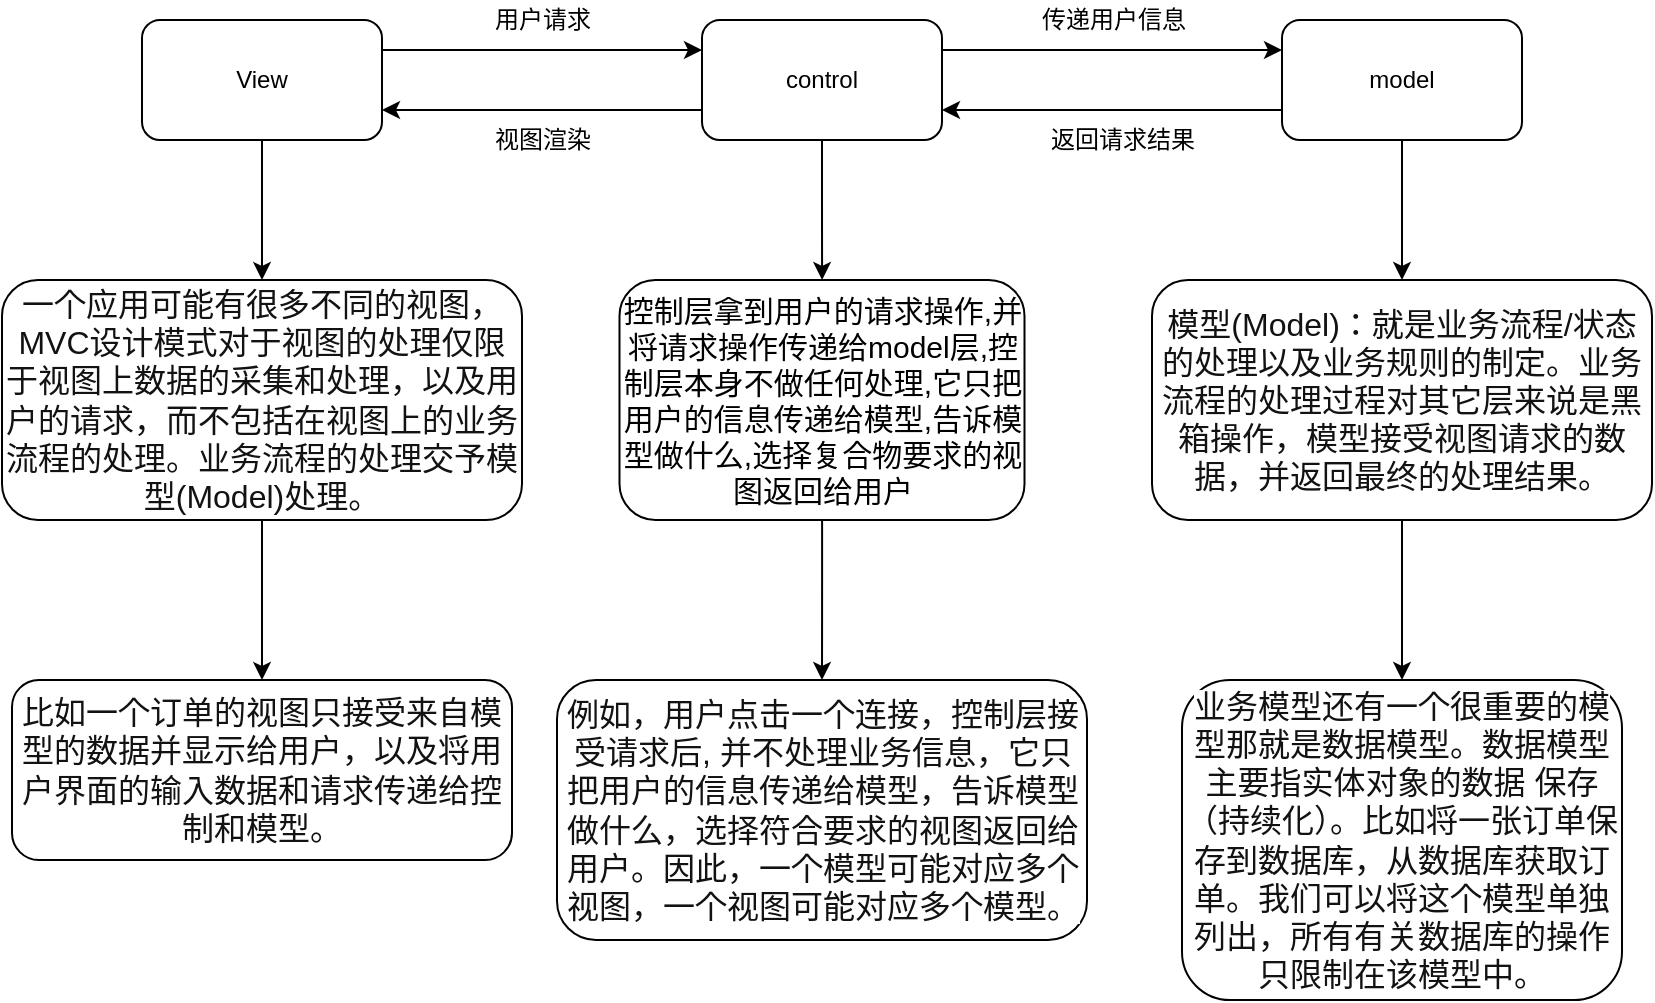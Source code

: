 <mxfile version="13.9.9" type="device"><diagram name="Page-1" id="74e2e168-ea6b-b213-b513-2b3c1d86103e"><mxGraphModel dx="2042" dy="642" grid="1" gridSize="10" guides="1" tooltips="1" connect="1" arrows="1" fold="1" page="1" pageScale="1" pageWidth="1100" pageHeight="850" math="0" shadow="0"><root><mxCell id="0"/><mxCell id="1" parent="0"/><mxCell id="KmznXsrupUH24CAsZmh8-14" value="" style="edgeStyle=orthogonalEdgeStyle;orthogonalLoop=1;jettySize=auto;html=1;" edge="1" parent="1" source="KmznXsrupUH24CAsZmh8-1" target="KmznXsrupUH24CAsZmh8-13"><mxGeometry relative="1" as="geometry"/></mxCell><mxCell id="KmznXsrupUH24CAsZmh8-1" value="View" style="whiteSpace=wrap;html=1;rounded=1;" vertex="1" parent="1"><mxGeometry x="60" y="70" width="120" height="60" as="geometry"/></mxCell><mxCell id="KmznXsrupUH24CAsZmh8-11" value="" style="edgeStyle=orthogonalEdgeStyle;orthogonalLoop=1;jettySize=auto;html=1;" edge="1" parent="1" source="KmznXsrupUH24CAsZmh8-2" target="KmznXsrupUH24CAsZmh8-10"><mxGeometry relative="1" as="geometry"/></mxCell><mxCell id="KmznXsrupUH24CAsZmh8-2" value="control" style="whiteSpace=wrap;html=1;rounded=1;" vertex="1" parent="1"><mxGeometry x="340" y="70" width="120" height="60" as="geometry"/></mxCell><mxCell id="KmznXsrupUH24CAsZmh8-18" value="" style="edgeStyle=orthogonalEdgeStyle;orthogonalLoop=1;jettySize=auto;html=1;" edge="1" parent="1" source="KmznXsrupUH24CAsZmh8-4" target="KmznXsrupUH24CAsZmh8-17"><mxGeometry relative="1" as="geometry"/></mxCell><mxCell id="KmznXsrupUH24CAsZmh8-4" value="model" style="whiteSpace=wrap;html=1;rounded=1;" vertex="1" parent="1"><mxGeometry x="630" y="70" width="120" height="60" as="geometry"/></mxCell><mxCell id="KmznXsrupUH24CAsZmh8-20" value="" style="edgeStyle=orthogonalEdgeStyle;orthogonalLoop=1;jettySize=auto;html=1;" edge="1" parent="1" source="KmznXsrupUH24CAsZmh8-10" target="KmznXsrupUH24CAsZmh8-19"><mxGeometry relative="1" as="geometry"/></mxCell><mxCell id="KmznXsrupUH24CAsZmh8-10" value="控制层拿到用户的请求操作,并将请求操作传递给model层,控制层本身不做任何处理,它只把用户的信息传递给模型,告诉模型做什么,选择复合物要求的视图返回给用户" style="whiteSpace=wrap;html=1;rounded=1;fontSize=15;" vertex="1" parent="1"><mxGeometry x="298.75" y="200" width="202.5" height="120" as="geometry"/></mxCell><mxCell id="KmznXsrupUH24CAsZmh8-16" value="" style="edgeStyle=orthogonalEdgeStyle;orthogonalLoop=1;jettySize=auto;html=1;" edge="1" parent="1" source="KmznXsrupUH24CAsZmh8-13" target="KmznXsrupUH24CAsZmh8-15"><mxGeometry relative="1" as="geometry"><Array as="points"><mxPoint x="150" y="480"/><mxPoint x="150" y="480"/></Array></mxGeometry></mxCell><mxCell id="KmznXsrupUH24CAsZmh8-13" value="&lt;span style=&quot;color: rgb(18 , 18 , 18) ; font-family: , &amp;#34;blinkmacsystemfont&amp;#34; , &amp;#34;helvetica neue&amp;#34; , &amp;#34;pingfang sc&amp;#34; , &amp;#34;microsoft yahei&amp;#34; , &amp;#34;source han sans sc&amp;#34; , &amp;#34;noto sans cjk sc&amp;#34; , &amp;#34;wenquanyi micro hei&amp;#34; , sans-serif ; font-size: medium ; background-color: rgb(255 , 255 , 255)&quot;&gt;一个应用可能有很多不同的视图，MVC设计模式对于视图的处理仅限于视图上数据的采集和处理，以及用户的请求，而不包括在视图上的业务流程的处理。业务流程的处理交予模型(Model)处理。&lt;/span&gt;" style="whiteSpace=wrap;html=1;rounded=1;" vertex="1" parent="1"><mxGeometry x="-10" y="200" width="260" height="120" as="geometry"/></mxCell><mxCell id="KmznXsrupUH24CAsZmh8-15" value="&lt;span style=&quot;color: rgb(18 , 18 , 18) ; font-family: , &amp;#34;blinkmacsystemfont&amp;#34; , &amp;#34;helvetica neue&amp;#34; , &amp;#34;pingfang sc&amp;#34; , &amp;#34;microsoft yahei&amp;#34; , &amp;#34;source han sans sc&amp;#34; , &amp;#34;noto sans cjk sc&amp;#34; , &amp;#34;wenquanyi micro hei&amp;#34; , sans-serif ; font-size: medium ; background-color: rgb(255 , 255 , 255)&quot;&gt;比如一个订单的视图只接受来自模型的数据并显示给用户，以及将用户界面的输入数据和请求传递给控制和模型。&lt;/span&gt;" style="whiteSpace=wrap;html=1;rounded=1;" vertex="1" parent="1"><mxGeometry x="-5" y="400" width="250" height="90" as="geometry"/></mxCell><mxCell id="KmznXsrupUH24CAsZmh8-22" value="" style="edgeStyle=orthogonalEdgeStyle;orthogonalLoop=1;jettySize=auto;html=1;" edge="1" parent="1" source="KmznXsrupUH24CAsZmh8-17" target="KmznXsrupUH24CAsZmh8-21"><mxGeometry relative="1" as="geometry"/></mxCell><mxCell id="KmznXsrupUH24CAsZmh8-17" value="&lt;span style=&quot;color: rgb(18 , 18 , 18) ; font-family: , &amp;#34;blinkmacsystemfont&amp;#34; , &amp;#34;helvetica neue&amp;#34; , &amp;#34;pingfang sc&amp;#34; , &amp;#34;microsoft yahei&amp;#34; , &amp;#34;source han sans sc&amp;#34; , &amp;#34;noto sans cjk sc&amp;#34; , &amp;#34;wenquanyi micro hei&amp;#34; , sans-serif ; font-size: medium ; background-color: rgb(255 , 255 , 255)&quot;&gt;模型(Model)：就是业务流程/状态的处理以及业务规则的制定。业务流程的处理过程对其它层来说是黑箱操作，模型接受视图请求的数据，并返回最终的处理结果。&lt;/span&gt;" style="whiteSpace=wrap;html=1;rounded=1;" vertex="1" parent="1"><mxGeometry x="565" y="200" width="250" height="120" as="geometry"/></mxCell><mxCell id="KmznXsrupUH24CAsZmh8-19" value="&lt;span style=&quot;color: rgb(18 , 18 , 18) ; font-family: , &amp;#34;blinkmacsystemfont&amp;#34; , &amp;#34;helvetica neue&amp;#34; , &amp;#34;pingfang sc&amp;#34; , &amp;#34;microsoft yahei&amp;#34; , &amp;#34;source han sans sc&amp;#34; , &amp;#34;noto sans cjk sc&amp;#34; , &amp;#34;wenquanyi micro hei&amp;#34; , sans-serif ; font-size: medium ; background-color: rgb(255 , 255 , 255)&quot;&gt;例如，用户点击一个连接，控制层接受请求后, 并不处理业务信息，它只把用户的信息传递给模型，告诉模型做什么，选择符合要求的视图返回给用户。因此，一个模型可能对应多个视图，一个视图可能对应多个模型。&lt;/span&gt;" style="whiteSpace=wrap;html=1;rounded=1;" vertex="1" parent="1"><mxGeometry x="267.5" y="400" width="265" height="130" as="geometry"/></mxCell><mxCell id="KmznXsrupUH24CAsZmh8-21" value="&lt;span style=&quot;color: rgb(18 , 18 , 18) ; font-family: , &amp;#34;blinkmacsystemfont&amp;#34; , &amp;#34;helvetica neue&amp;#34; , &amp;#34;pingfang sc&amp;#34; , &amp;#34;microsoft yahei&amp;#34; , &amp;#34;source han sans sc&amp;#34; , &amp;#34;noto sans cjk sc&amp;#34; , &amp;#34;wenquanyi micro hei&amp;#34; , sans-serif ; font-size: medium ; background-color: rgb(255 , 255 , 255)&quot;&gt;业务模型还有一个很重要的模型那就是数据模型。数据模型主要指实体对象的数据 保存（持续化）。比如将一张订单保存到数据库，从数据库获取订单。我们可以将这个模型单独列出，所有有关数据库的操作只限制在该模型中。&lt;/span&gt;" style="whiteSpace=wrap;html=1;rounded=1;" vertex="1" parent="1"><mxGeometry x="580" y="400" width="220" height="160" as="geometry"/></mxCell><mxCell id="KmznXsrupUH24CAsZmh8-25" value="用户请求" style="text;html=1;resizable=0;autosize=1;align=center;verticalAlign=middle;points=[];fillColor=none;strokeColor=none;rounded=1;" vertex="1" parent="1"><mxGeometry x="230" y="60" width="60" height="20" as="geometry"/></mxCell><mxCell id="KmznXsrupUH24CAsZmh8-26" value="视图渲染" style="text;html=1;align=center;verticalAlign=middle;resizable=0;points=[];autosize=1;rounded=1;" vertex="1" parent="1"><mxGeometry x="230" y="120" width="60" height="20" as="geometry"/></mxCell><mxCell id="KmznXsrupUH24CAsZmh8-29" value="" style="endArrow=classic;html=1;entryX=0;entryY=0.25;entryDx=0;entryDy=0;exitX=1;exitY=0.25;exitDx=0;exitDy=0;" edge="1" parent="1" source="KmznXsrupUH24CAsZmh8-1" target="KmznXsrupUH24CAsZmh8-2"><mxGeometry width="50" height="50" relative="1" as="geometry"><mxPoint x="190" y="130" as="sourcePoint"/><mxPoint x="240" y="80" as="targetPoint"/></mxGeometry></mxCell><mxCell id="KmznXsrupUH24CAsZmh8-30" value="" style="endArrow=classic;html=1;entryX=1;entryY=0.75;entryDx=0;entryDy=0;exitX=0;exitY=0.75;exitDx=0;exitDy=0;" edge="1" parent="1" source="KmznXsrupUH24CAsZmh8-2" target="KmznXsrupUH24CAsZmh8-1"><mxGeometry width="50" height="50" relative="1" as="geometry"><mxPoint x="240" y="150" as="sourcePoint"/><mxPoint x="290" y="100" as="targetPoint"/></mxGeometry></mxCell><mxCell id="KmznXsrupUH24CAsZmh8-31" value="" style="endArrow=classic;html=1;exitX=1;exitY=0.25;exitDx=0;exitDy=0;entryX=0;entryY=0.25;entryDx=0;entryDy=0;" edge="1" parent="1" source="KmznXsrupUH24CAsZmh8-2" target="KmznXsrupUH24CAsZmh8-4"><mxGeometry width="50" height="50" relative="1" as="geometry"><mxPoint x="470" y="130" as="sourcePoint"/><mxPoint x="520" y="80" as="targetPoint"/></mxGeometry></mxCell><mxCell id="KmznXsrupUH24CAsZmh8-32" value="" style="endArrow=classic;html=1;exitX=0;exitY=0.75;exitDx=0;exitDy=0;entryX=1;entryY=0.75;entryDx=0;entryDy=0;" edge="1" parent="1" source="KmznXsrupUH24CAsZmh8-4" target="KmznXsrupUH24CAsZmh8-2"><mxGeometry width="50" height="50" relative="1" as="geometry"><mxPoint x="510" y="160" as="sourcePoint"/><mxPoint x="560" y="110" as="targetPoint"/></mxGeometry></mxCell><mxCell id="KmznXsrupUH24CAsZmh8-33" value="传递用户信息" style="text;html=1;strokeColor=none;fillColor=none;align=center;verticalAlign=middle;whiteSpace=wrap;rounded=0;" vertex="1" parent="1"><mxGeometry x="501.25" y="60" width="90" height="20" as="geometry"/></mxCell><mxCell id="KmznXsrupUH24CAsZmh8-34" value="返回请求结果" style="text;html=1;strokeColor=none;fillColor=none;align=center;verticalAlign=middle;whiteSpace=wrap;rounded=0;" vertex="1" parent="1"><mxGeometry x="507" y="120" width="87" height="20" as="geometry"/></mxCell></root></mxGraphModel></diagram></mxfile>